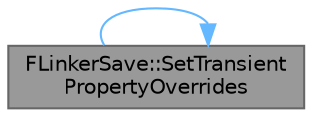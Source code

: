 digraph "FLinkerSave::SetTransientPropertyOverrides"
{
 // INTERACTIVE_SVG=YES
 // LATEX_PDF_SIZE
  bgcolor="transparent";
  edge [fontname=Helvetica,fontsize=10,labelfontname=Helvetica,labelfontsize=10];
  node [fontname=Helvetica,fontsize=10,shape=box,height=0.2,width=0.4];
  rankdir="LR";
  Node1 [id="Node000001",label="FLinkerSave::SetTransient\lPropertyOverrides",height=0.2,width=0.4,color="gray40", fillcolor="grey60", style="filled", fontcolor="black",tooltip="Sets the map of overrided properties for each export that should be treated as transient,..."];
  Node1 -> Node1 [id="edge1_Node000001_Node000001",color="steelblue1",style="solid",tooltip=" "];
}
